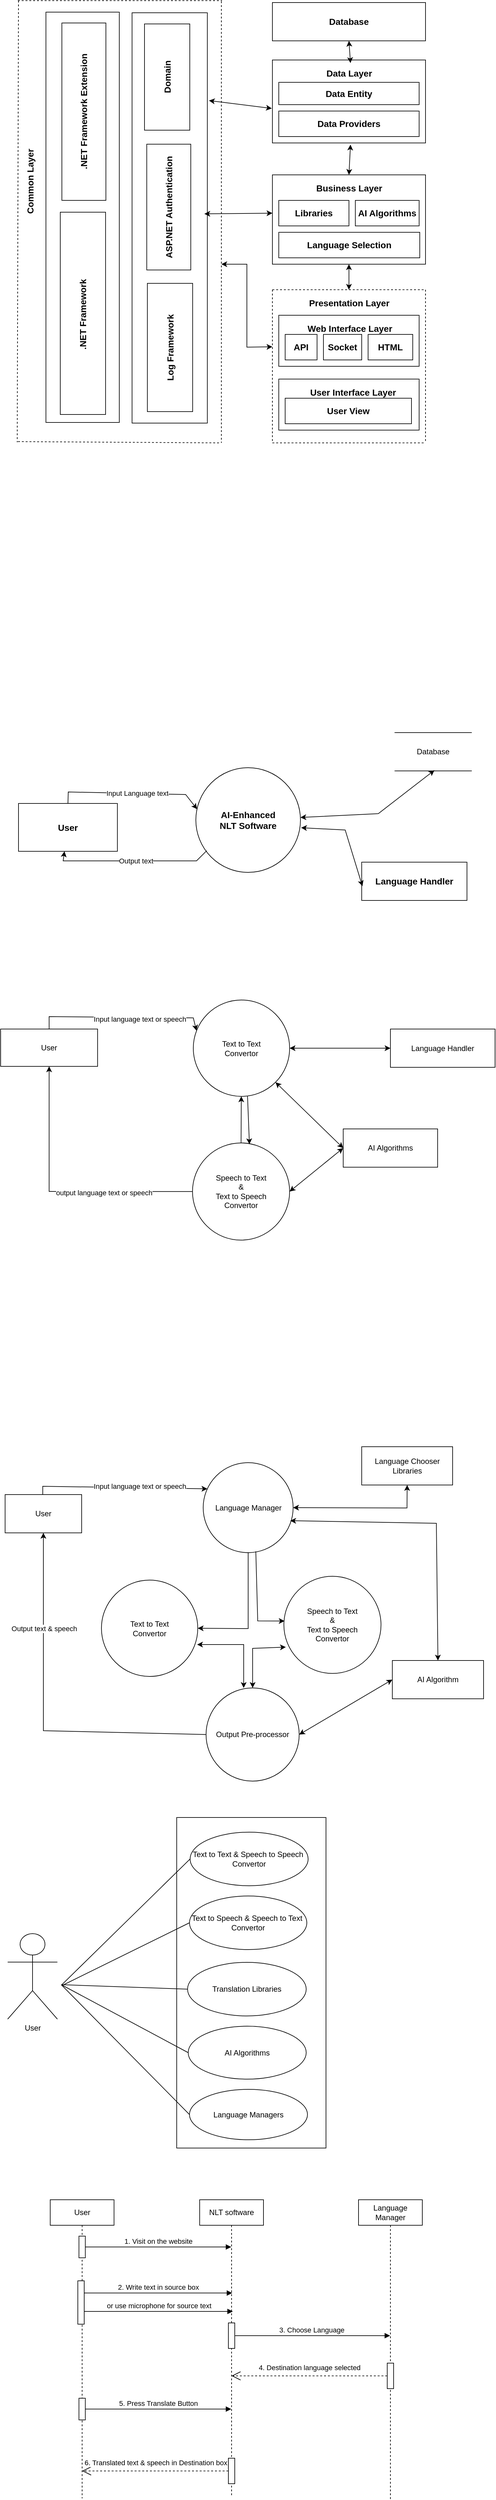 <mxfile version="22.0.6" type="device">
  <diagram id="WWkwiv5zkFnPWgQmeiEf" name="Page-1">
    <mxGraphModel dx="1120" dy="516" grid="0" gridSize="10" guides="1" tooltips="1" connect="1" arrows="1" fold="1" page="1" pageScale="1" pageWidth="827" pageHeight="1169" math="0" shadow="0">
      <root>
        <mxCell id="0" />
        <mxCell id="1" parent="0" />
        <mxCell id="7R4I-3hwvHyRAPs7UWBu-1" value="&lt;b&gt;&lt;font color=&quot;#050505&quot; style=&quot;font-size: 14px;&quot;&gt;Database&lt;/font&gt;&lt;/b&gt;" style="rounded=0;whiteSpace=wrap;html=1;" parent="1" vertex="1">
          <mxGeometry x="440" y="130" width="240" height="60" as="geometry" />
        </mxCell>
        <mxCell id="7R4I-3hwvHyRAPs7UWBu-9" value="" style="verticalLabelPosition=bottom;verticalAlign=top;html=1;shape=mxgraph.basic.rect;fillColor2=none;strokeWidth=1;size=20;indent=5;" parent="1" vertex="1">
          <mxGeometry x="440" y="220" width="240" height="130" as="geometry" />
        </mxCell>
        <mxCell id="7R4I-3hwvHyRAPs7UWBu-10" value="&lt;b&gt;&lt;font color=&quot;#030303&quot; style=&quot;font-size: 14px;&quot;&gt;Data Layer&lt;/font&gt;&lt;/b&gt;" style="text;html=1;align=center;verticalAlign=middle;resizable=0;points=[];autosize=1;strokeColor=none;fillColor=none;" parent="1" vertex="1">
          <mxGeometry x="515" y="226" width="90" height="29" as="geometry" />
        </mxCell>
        <mxCell id="7R4I-3hwvHyRAPs7UWBu-13" value="&lt;b&gt;&lt;font color=&quot;#030303&quot; style=&quot;font-size: 14px;&quot;&gt;Data Entity&lt;/font&gt;&lt;/b&gt;" style="rounded=0;whiteSpace=wrap;html=1;" parent="1" vertex="1">
          <mxGeometry x="450" y="255" width="220" height="35" as="geometry" />
        </mxCell>
        <mxCell id="7R4I-3hwvHyRAPs7UWBu-14" value="&lt;b&gt;&lt;font color=&quot;#030303&quot; style=&quot;font-size: 14px;&quot;&gt;Data Providers&lt;/font&gt;&lt;/b&gt;" style="rounded=0;whiteSpace=wrap;html=1;" parent="1" vertex="1">
          <mxGeometry x="450" y="300" width="220" height="40" as="geometry" />
        </mxCell>
        <mxCell id="7R4I-3hwvHyRAPs7UWBu-15" value="" style="rounded=0;whiteSpace=wrap;html=1;" parent="1" vertex="1">
          <mxGeometry x="440" y="400" width="240" height="140" as="geometry" />
        </mxCell>
        <mxCell id="7R4I-3hwvHyRAPs7UWBu-16" value="&lt;b&gt;&lt;font color=&quot;#050505&quot; style=&quot;font-size: 14px;&quot;&gt;Business Layer&lt;/font&gt;&lt;/b&gt;" style="text;html=1;align=center;verticalAlign=middle;resizable=0;points=[];autosize=1;strokeColor=none;fillColor=none;" parent="1" vertex="1">
          <mxGeometry x="499" y="406" width="122" height="29" as="geometry" />
        </mxCell>
        <mxCell id="7R4I-3hwvHyRAPs7UWBu-17" value="&lt;b&gt;&lt;font color=&quot;#030303&quot; style=&quot;font-size: 14px;&quot;&gt;Libraries&lt;/font&gt;&lt;/b&gt;" style="rounded=0;whiteSpace=wrap;html=1;" parent="1" vertex="1">
          <mxGeometry x="450" y="440" width="110" height="40" as="geometry" />
        </mxCell>
        <mxCell id="7R4I-3hwvHyRAPs7UWBu-18" value="&lt;b&gt;&lt;font color=&quot;#050505&quot; style=&quot;font-size: 14px;&quot;&gt;AI Algorithms&lt;/font&gt;&lt;/b&gt;" style="whiteSpace=wrap;html=1;" parent="1" vertex="1">
          <mxGeometry x="570" y="440" width="100" height="40" as="geometry" />
        </mxCell>
        <mxCell id="7R4I-3hwvHyRAPs7UWBu-19" value="&lt;b&gt;&lt;font color=&quot;#030303&quot; style=&quot;font-size: 14px;&quot;&gt;Language Selection&lt;/font&gt;&lt;/b&gt;" style="rounded=0;whiteSpace=wrap;html=1;" parent="1" vertex="1">
          <mxGeometry x="450" y="490" width="221" height="40" as="geometry" />
        </mxCell>
        <mxCell id="7R4I-3hwvHyRAPs7UWBu-21" value="" style="endArrow=none;dashed=1;html=1;rounded=0;" parent="1" edge="1">
          <mxGeometry width="50" height="50" relative="1" as="geometry">
            <mxPoint x="440" y="580" as="sourcePoint" />
            <mxPoint x="680" y="580" as="targetPoint" />
          </mxGeometry>
        </mxCell>
        <mxCell id="7R4I-3hwvHyRAPs7UWBu-22" value="" style="endArrow=none;dashed=1;html=1;rounded=0;" parent="1" edge="1">
          <mxGeometry width="50" height="50" relative="1" as="geometry">
            <mxPoint x="440" y="820" as="sourcePoint" />
            <mxPoint x="680" y="820" as="targetPoint" />
          </mxGeometry>
        </mxCell>
        <mxCell id="7R4I-3hwvHyRAPs7UWBu-23" value="" style="endArrow=none;dashed=1;html=1;rounded=0;" parent="1" edge="1">
          <mxGeometry width="50" height="50" relative="1" as="geometry">
            <mxPoint x="680" y="580" as="sourcePoint" />
            <mxPoint x="680" y="820" as="targetPoint" />
          </mxGeometry>
        </mxCell>
        <mxCell id="7R4I-3hwvHyRAPs7UWBu-24" value="" style="endArrow=none;dashed=1;html=1;rounded=0;" parent="1" edge="1">
          <mxGeometry width="50" height="50" relative="1" as="geometry">
            <mxPoint x="440" y="580" as="sourcePoint" />
            <mxPoint x="440" y="820" as="targetPoint" />
          </mxGeometry>
        </mxCell>
        <mxCell id="7R4I-3hwvHyRAPs7UWBu-25" value="&lt;b&gt;&lt;font color=&quot;#030303&quot; style=&quot;font-size: 14px;&quot;&gt;Presentation Layer&lt;/font&gt;&lt;/b&gt;" style="text;html=1;align=center;verticalAlign=middle;resizable=0;points=[];autosize=1;strokeColor=none;fillColor=none;" parent="1" vertex="1">
          <mxGeometry x="488" y="586" width="144" height="29" as="geometry" />
        </mxCell>
        <mxCell id="7R4I-3hwvHyRAPs7UWBu-26" value="" style="rounded=0;whiteSpace=wrap;html=1;" parent="1" vertex="1">
          <mxGeometry x="450" y="620" width="220" height="80" as="geometry" />
        </mxCell>
        <mxCell id="7R4I-3hwvHyRAPs7UWBu-27" value="&lt;b&gt;&lt;font color=&quot;#050505&quot; style=&quot;font-size: 14px;&quot;&gt;API&lt;/font&gt;&lt;/b&gt;" style="rounded=0;whiteSpace=wrap;html=1;" parent="1" vertex="1">
          <mxGeometry x="460" y="650" width="50" height="40" as="geometry" />
        </mxCell>
        <mxCell id="7R4I-3hwvHyRAPs7UWBu-28" value="&lt;b&gt;&lt;font color=&quot;#030303&quot; style=&quot;font-size: 14px;&quot;&gt;Socket&lt;/font&gt;&lt;/b&gt;" style="rounded=0;whiteSpace=wrap;html=1;" parent="1" vertex="1">
          <mxGeometry x="520" y="650" width="60" height="40" as="geometry" />
        </mxCell>
        <mxCell id="7R4I-3hwvHyRAPs7UWBu-29" value="&lt;b&gt;&lt;font color=&quot;#030303&quot; style=&quot;font-size: 14px;&quot;&gt;HTML&lt;/font&gt;&lt;/b&gt;" style="rounded=0;whiteSpace=wrap;html=1;" parent="1" vertex="1">
          <mxGeometry x="590" y="650" width="70" height="40" as="geometry" />
        </mxCell>
        <mxCell id="7R4I-3hwvHyRAPs7UWBu-30" value="&lt;b&gt;&lt;font color=&quot;#050505&quot; style=&quot;font-size: 14px;&quot;&gt;Web Interface Layer&lt;/font&gt;&lt;/b&gt;" style="text;html=1;align=center;verticalAlign=middle;resizable=0;points=[];autosize=1;strokeColor=none;fillColor=none;" parent="1" vertex="1">
          <mxGeometry x="485" y="626" width="151" height="29" as="geometry" />
        </mxCell>
        <mxCell id="7R4I-3hwvHyRAPs7UWBu-31" value="" style="rounded=0;whiteSpace=wrap;html=1;" parent="1" vertex="1">
          <mxGeometry x="450" y="720" width="220" height="80" as="geometry" />
        </mxCell>
        <mxCell id="7R4I-3hwvHyRAPs7UWBu-32" value="&lt;b&gt;&lt;font color=&quot;#050505&quot; style=&quot;font-size: 14px;&quot;&gt;User View&lt;/font&gt;&lt;/b&gt;" style="rounded=0;whiteSpace=wrap;html=1;" parent="1" vertex="1">
          <mxGeometry x="460" y="750" width="198" height="40" as="geometry" />
        </mxCell>
        <mxCell id="7R4I-3hwvHyRAPs7UWBu-35" value="&lt;b&gt;&lt;font color=&quot;#050505&quot; style=&quot;font-size: 14px;&quot;&gt;User Interface Layer&lt;/font&gt;&lt;/b&gt;" style="text;html=1;align=center;verticalAlign=middle;resizable=0;points=[];autosize=1;strokeColor=none;fillColor=none;" parent="1" vertex="1">
          <mxGeometry x="489" y="726" width="153" height="29" as="geometry" />
        </mxCell>
        <mxCell id="7R4I-3hwvHyRAPs7UWBu-36" value="" style="endArrow=none;dashed=1;html=1;rounded=0;" parent="1" edge="1">
          <mxGeometry width="50" height="50" relative="1" as="geometry">
            <mxPoint x="42" y="127" as="sourcePoint" />
            <mxPoint x="40" y="819" as="targetPoint" />
          </mxGeometry>
        </mxCell>
        <mxCell id="7R4I-3hwvHyRAPs7UWBu-37" value="" style="endArrow=none;dashed=1;html=1;rounded=0;" parent="1" edge="1">
          <mxGeometry width="50" height="50" relative="1" as="geometry">
            <mxPoint x="360" y="128" as="sourcePoint" />
            <mxPoint x="360" y="820" as="targetPoint" />
          </mxGeometry>
        </mxCell>
        <mxCell id="7R4I-3hwvHyRAPs7UWBu-38" value="" style="endArrow=none;dashed=1;html=1;rounded=0;" parent="1" edge="1">
          <mxGeometry width="50" height="50" relative="1" as="geometry">
            <mxPoint x="41.25" y="818" as="sourcePoint" />
            <mxPoint x="358.25" y="820" as="targetPoint" />
            <Array as="points" />
          </mxGeometry>
        </mxCell>
        <mxCell id="7R4I-3hwvHyRAPs7UWBu-39" value="" style="endArrow=none;dashed=1;html=1;rounded=0;" parent="1" edge="1">
          <mxGeometry width="50" height="50" relative="1" as="geometry">
            <mxPoint x="41" y="127" as="sourcePoint" />
            <mxPoint x="361" y="127" as="targetPoint" />
          </mxGeometry>
        </mxCell>
        <mxCell id="7R4I-3hwvHyRAPs7UWBu-40" value="" style="rounded=0;whiteSpace=wrap;html=1;" parent="1" vertex="1">
          <mxGeometry x="85" y="145" width="115" height="643" as="geometry" />
        </mxCell>
        <mxCell id="7R4I-3hwvHyRAPs7UWBu-41" value="" style="rounded=0;whiteSpace=wrap;html=1;" parent="1" vertex="1">
          <mxGeometry x="220" y="146" width="118" height="643" as="geometry" />
        </mxCell>
        <mxCell id="7R4I-3hwvHyRAPs7UWBu-42" value="&lt;b&gt;&lt;font style=&quot;font-size: 14px;&quot; color=&quot;#030303&quot;&gt;.NET Framework Extension&lt;/font&gt;&lt;/b&gt;" style="rounded=0;whiteSpace=wrap;html=1;rotation=-90;" parent="1" vertex="1">
          <mxGeometry x="5.5" y="266.5" width="278" height="69" as="geometry" />
        </mxCell>
        <mxCell id="7R4I-3hwvHyRAPs7UWBu-43" value="&lt;b&gt;&lt;font color=&quot;#030303&quot; style=&quot;font-size: 14px;&quot;&gt;.NET Framework&amp;nbsp;&lt;/font&gt;&lt;/b&gt;" style="rounded=0;whiteSpace=wrap;html=1;rotation=-90;" parent="1" vertex="1">
          <mxGeometry x="-15.5" y="581.5" width="317" height="71" as="geometry" />
        </mxCell>
        <mxCell id="7R4I-3hwvHyRAPs7UWBu-44" value="&lt;font size=&quot;1&quot; color=&quot;#030303&quot; style=&quot;&quot;&gt;&lt;b style=&quot;font-size: 14px;&quot;&gt;Domain&lt;/b&gt;&lt;/font&gt;" style="rounded=0;whiteSpace=wrap;html=1;rotation=-90;" parent="1" vertex="1">
          <mxGeometry x="191.75" y="211.25" width="166.5" height="71" as="geometry" />
        </mxCell>
        <mxCell id="7R4I-3hwvHyRAPs7UWBu-45" value="&lt;b&gt;&lt;font color=&quot;#050505&quot; style=&quot;font-size: 14px;&quot;&gt;ASP.NET Authentication&lt;/font&gt;&lt;/b&gt;" style="rounded=0;whiteSpace=wrap;html=1;rotation=-90;" parent="1" vertex="1">
          <mxGeometry x="179" y="416" width="197.12" height="69" as="geometry" />
        </mxCell>
        <mxCell id="7R4I-3hwvHyRAPs7UWBu-46" value="&lt;b&gt;&lt;font color=&quot;#030303&quot; style=&quot;font-size: 14px;&quot;&gt;Log Framework&lt;/font&gt;&lt;/b&gt;" style="rounded=0;whiteSpace=wrap;html=1;rotation=-90;" parent="1" vertex="1">
          <mxGeometry x="179" y="635" width="201" height="71" as="geometry" />
        </mxCell>
        <mxCell id="7R4I-3hwvHyRAPs7UWBu-47" value="&lt;b&gt;&lt;font color=&quot;#030303&quot; style=&quot;font-size: 14px;&quot;&gt;Common Layer&lt;/font&gt;&lt;/b&gt;" style="text;html=1;align=center;verticalAlign=middle;resizable=0;points=[];autosize=1;strokeColor=none;fillColor=none;rotation=-90;" parent="1" vertex="1">
          <mxGeometry y="396" width="120" height="29" as="geometry" />
        </mxCell>
        <mxCell id="7R4I-3hwvHyRAPs7UWBu-48" value="" style="endArrow=classic;startArrow=classic;html=1;rounded=0;entryX=-0.004;entryY=0.584;entryDx=0;entryDy=0;entryPerimeter=0;exitX=1.022;exitY=0.214;exitDx=0;exitDy=0;exitPerimeter=0;" parent="1" source="7R4I-3hwvHyRAPs7UWBu-41" target="7R4I-3hwvHyRAPs7UWBu-9" edge="1">
          <mxGeometry width="50" height="50" relative="1" as="geometry">
            <mxPoint x="340" y="420" as="sourcePoint" />
            <mxPoint x="390" y="370" as="targetPoint" />
          </mxGeometry>
        </mxCell>
        <mxCell id="7R4I-3hwvHyRAPs7UWBu-49" value="" style="endArrow=classic;startArrow=classic;html=1;rounded=0;entryX=-0.004;entryY=0.584;entryDx=0;entryDy=0;entryPerimeter=0;exitX=1.022;exitY=0.214;exitDx=0;exitDy=0;exitPerimeter=0;" parent="1" edge="1">
          <mxGeometry width="50" height="50" relative="1" as="geometry">
            <mxPoint x="333.38" y="461.12" as="sourcePoint" />
            <mxPoint x="440.0" y="460" as="targetPoint" />
          </mxGeometry>
        </mxCell>
        <mxCell id="7R4I-3hwvHyRAPs7UWBu-50" value="" style="endArrow=classic;startArrow=classic;html=1;rounded=0;entryX=-0.004;entryY=0.584;entryDx=0;entryDy=0;entryPerimeter=0;" parent="1" edge="1">
          <mxGeometry width="50" height="50" relative="1" as="geometry">
            <mxPoint x="360" y="540" as="sourcePoint" />
            <mxPoint x="440.0" y="669.44" as="targetPoint" />
            <Array as="points">
              <mxPoint x="400" y="540" />
              <mxPoint x="400" y="670" />
            </Array>
          </mxGeometry>
        </mxCell>
        <mxCell id="7R4I-3hwvHyRAPs7UWBu-51" value="" style="endArrow=classic;startArrow=classic;html=1;rounded=0;entryX=0.5;entryY=1;entryDx=0;entryDy=0;" parent="1" target="7R4I-3hwvHyRAPs7UWBu-15" edge="1">
          <mxGeometry width="50" height="50" relative="1" as="geometry">
            <mxPoint x="560" y="580" as="sourcePoint" />
            <mxPoint x="520" y="380" as="targetPoint" />
          </mxGeometry>
        </mxCell>
        <mxCell id="7R4I-3hwvHyRAPs7UWBu-53" value="" style="endArrow=classic;startArrow=classic;html=1;rounded=0;entryX=0.51;entryY=1.02;entryDx=0;entryDy=0;entryPerimeter=0;exitX=0.5;exitY=0;exitDx=0;exitDy=0;" parent="1" source="7R4I-3hwvHyRAPs7UWBu-15" target="7R4I-3hwvHyRAPs7UWBu-9" edge="1">
          <mxGeometry width="50" height="50" relative="1" as="geometry">
            <mxPoint x="470" y="430" as="sourcePoint" />
            <mxPoint x="520" y="380" as="targetPoint" />
          </mxGeometry>
        </mxCell>
        <mxCell id="7R4I-3hwvHyRAPs7UWBu-54" value="" style="endArrow=classic;startArrow=classic;html=1;rounded=0;exitX=0.51;exitY=0.037;exitDx=0;exitDy=0;exitPerimeter=0;entryX=0.5;entryY=1;entryDx=0;entryDy=0;" parent="1" source="7R4I-3hwvHyRAPs7UWBu-9" target="7R4I-3hwvHyRAPs7UWBu-1" edge="1">
          <mxGeometry width="50" height="50" relative="1" as="geometry">
            <mxPoint x="470" y="220" as="sourcePoint" />
            <mxPoint x="520" y="170" as="targetPoint" />
          </mxGeometry>
        </mxCell>
        <mxCell id="H89vQ_oo-xpwXwbJ0EQj-1" value="&lt;b style=&quot;font-size: 14px;&quot;&gt;&lt;font color=&quot;#050505&quot;&gt;AI-Enhanced&lt;br&gt;NLT Software&lt;/font&gt;&lt;/b&gt;" style="ellipse;whiteSpace=wrap;html=1;aspect=fixed;" parent="1" vertex="1">
          <mxGeometry x="320" y="1329" width="164" height="164" as="geometry" />
        </mxCell>
        <mxCell id="H89vQ_oo-xpwXwbJ0EQj-2" value="&lt;b&gt;&lt;font color=&quot;#030303&quot; style=&quot;font-size: 14px;&quot;&gt;User&lt;/font&gt;&lt;/b&gt;" style="rounded=0;whiteSpace=wrap;html=1;" parent="1" vertex="1">
          <mxGeometry x="42" y="1385" width="155" height="75" as="geometry" />
        </mxCell>
        <mxCell id="H89vQ_oo-xpwXwbJ0EQj-3" value="&lt;b&gt;&lt;font color=&quot;#050505&quot; style=&quot;font-size: 14px;&quot;&gt;Language Handler&lt;/font&gt;&lt;/b&gt;" style="rounded=0;whiteSpace=wrap;html=1;" parent="1" vertex="1">
          <mxGeometry x="580" y="1477" width="165" height="60" as="geometry" />
        </mxCell>
        <mxCell id="H89vQ_oo-xpwXwbJ0EQj-5" value="" style="endArrow=classic;html=1;rounded=0;exitX=0.5;exitY=0;exitDx=0;exitDy=0;entryX=0.012;entryY=0.396;entryDx=0;entryDy=0;entryPerimeter=0;" parent="1" source="H89vQ_oo-xpwXwbJ0EQj-2" target="H89vQ_oo-xpwXwbJ0EQj-1" edge="1">
          <mxGeometry width="50" height="50" relative="1" as="geometry">
            <mxPoint x="116" y="1356" as="sourcePoint" />
            <mxPoint x="314" y="1363" as="targetPoint" />
            <Array as="points">
              <mxPoint x="120" y="1367" />
              <mxPoint x="304" y="1371" />
            </Array>
          </mxGeometry>
        </mxCell>
        <mxCell id="H89vQ_oo-xpwXwbJ0EQj-9" value="Input Language text" style="edgeLabel;html=1;align=center;verticalAlign=middle;resizable=0;points=[];" parent="H89vQ_oo-xpwXwbJ0EQj-5" vertex="1" connectable="0">
          <mxGeometry x="0.09" y="1" relative="1" as="geometry">
            <mxPoint as="offset" />
          </mxGeometry>
        </mxCell>
        <mxCell id="H89vQ_oo-xpwXwbJ0EQj-6" value="" style="endArrow=classic;html=1;rounded=0;exitX=0.104;exitY=0.793;exitDx=0;exitDy=0;exitPerimeter=0;entryX=0.465;entryY=1;entryDx=0;entryDy=0;entryPerimeter=0;" parent="1" source="H89vQ_oo-xpwXwbJ0EQj-1" target="H89vQ_oo-xpwXwbJ0EQj-2" edge="1">
          <mxGeometry width="50" height="50" relative="1" as="geometry">
            <mxPoint x="398" y="1443" as="sourcePoint" />
            <mxPoint x="115" y="1490" as="targetPoint" />
            <Array as="points">
              <mxPoint x="321" y="1475" />
              <mxPoint x="112" y="1475" />
            </Array>
          </mxGeometry>
        </mxCell>
        <mxCell id="H89vQ_oo-xpwXwbJ0EQj-10" value="Output text" style="edgeLabel;html=1;align=center;verticalAlign=middle;resizable=0;points=[];" parent="H89vQ_oo-xpwXwbJ0EQj-6" vertex="1" connectable="0">
          <mxGeometry x="-0.047" relative="1" as="geometry">
            <mxPoint as="offset" />
          </mxGeometry>
        </mxCell>
        <mxCell id="H89vQ_oo-xpwXwbJ0EQj-7" value="" style="endArrow=classic;startArrow=classic;html=1;rounded=0;entryX=0;entryY=0.5;entryDx=0;entryDy=0;" parent="1" edge="1">
          <mxGeometry width="50" height="50" relative="1" as="geometry">
            <mxPoint x="484.995" y="1422.998" as="sourcePoint" />
            <mxPoint x="581.11" y="1514.66" as="targetPoint" />
            <Array as="points">
              <mxPoint x="554.11" y="1426.66" />
            </Array>
          </mxGeometry>
        </mxCell>
        <mxCell id="H89vQ_oo-xpwXwbJ0EQj-8" value="" style="endArrow=classic;startArrow=classic;html=1;rounded=0;entryX=0.5;entryY=1;entryDx=0;entryDy=0;" parent="1" source="H89vQ_oo-xpwXwbJ0EQj-1" edge="1">
          <mxGeometry width="50" height="50" relative="1" as="geometry">
            <mxPoint x="398" y="1443" as="sourcePoint" />
            <mxPoint x="694" y="1333" as="targetPoint" />
            <Array as="points">
              <mxPoint x="606" y="1401" />
            </Array>
          </mxGeometry>
        </mxCell>
        <mxCell id="H89vQ_oo-xpwXwbJ0EQj-11" value="Text to Text&lt;br&gt;Convertor" style="ellipse;whiteSpace=wrap;html=1;aspect=fixed;" parent="1" vertex="1">
          <mxGeometry x="316" y="1693" width="151" height="151" as="geometry" />
        </mxCell>
        <mxCell id="H89vQ_oo-xpwXwbJ0EQj-12" value="Speech to Text&lt;br&gt;&amp;amp;&lt;br&gt;Text to Speech&lt;br&gt;Convertor" style="ellipse;whiteSpace=wrap;html=1;aspect=fixed;" parent="1" vertex="1">
          <mxGeometry x="314.75" y="1917" width="152.25" height="152.25" as="geometry" />
        </mxCell>
        <mxCell id="H89vQ_oo-xpwXwbJ0EQj-13" value="User" style="rounded=0;whiteSpace=wrap;html=1;" parent="1" vertex="1">
          <mxGeometry x="14" y="1738.5" width="152" height="58.5" as="geometry" />
        </mxCell>
        <mxCell id="H89vQ_oo-xpwXwbJ0EQj-14" value="Language Handler" style="rounded=0;whiteSpace=wrap;html=1;" parent="1" vertex="1">
          <mxGeometry x="625" y="1738.5" width="164" height="60" as="geometry" />
        </mxCell>
        <mxCell id="H89vQ_oo-xpwXwbJ0EQj-15" value="AI Algorithms" style="rounded=0;whiteSpace=wrap;html=1;" parent="1" vertex="1">
          <mxGeometry x="551" y="1895" width="148" height="60" as="geometry" />
        </mxCell>
        <mxCell id="H89vQ_oo-xpwXwbJ0EQj-16" value="" style="endArrow=classic;html=1;rounded=0;entryX=0.033;entryY=0.318;entryDx=0;entryDy=0;entryPerimeter=0;exitX=0.5;exitY=0;exitDx=0;exitDy=0;" parent="1" source="H89vQ_oo-xpwXwbJ0EQj-13" target="H89vQ_oo-xpwXwbJ0EQj-11" edge="1">
          <mxGeometry width="50" height="50" relative="1" as="geometry">
            <mxPoint x="398" y="1954" as="sourcePoint" />
            <mxPoint x="448" y="1904" as="targetPoint" />
            <Array as="points">
              <mxPoint x="90" y="1719" />
              <mxPoint x="316" y="1721" />
            </Array>
          </mxGeometry>
        </mxCell>
        <mxCell id="H89vQ_oo-xpwXwbJ0EQj-25" value="Input language text or speech" style="edgeLabel;html=1;align=center;verticalAlign=middle;resizable=0;points=[];" parent="H89vQ_oo-xpwXwbJ0EQj-16" vertex="1" connectable="0">
          <mxGeometry x="0.214" y="-2" relative="1" as="geometry">
            <mxPoint as="offset" />
          </mxGeometry>
        </mxCell>
        <mxCell id="H89vQ_oo-xpwXwbJ0EQj-17" value="" style="endArrow=classic;html=1;rounded=0;entryX=0.5;entryY=1;entryDx=0;entryDy=0;exitX=0;exitY=0.5;exitDx=0;exitDy=0;" parent="1" source="H89vQ_oo-xpwXwbJ0EQj-12" target="H89vQ_oo-xpwXwbJ0EQj-13" edge="1">
          <mxGeometry width="50" height="50" relative="1" as="geometry">
            <mxPoint x="398" y="1954" as="sourcePoint" />
            <mxPoint x="448" y="1904" as="targetPoint" />
            <Array as="points">
              <mxPoint x="90" y="1993" />
            </Array>
          </mxGeometry>
        </mxCell>
        <mxCell id="H89vQ_oo-xpwXwbJ0EQj-26" value="output language text or speech" style="edgeLabel;html=1;align=center;verticalAlign=middle;resizable=0;points=[];" parent="H89vQ_oo-xpwXwbJ0EQj-17" vertex="1" connectable="0">
          <mxGeometry x="-0.341" y="2" relative="1" as="geometry">
            <mxPoint as="offset" />
          </mxGeometry>
        </mxCell>
        <mxCell id="H89vQ_oo-xpwXwbJ0EQj-18" value="" style="endArrow=classic;startArrow=classic;html=1;rounded=0;entryX=0;entryY=0.5;entryDx=0;entryDy=0;exitX=1;exitY=0.5;exitDx=0;exitDy=0;" parent="1" source="H89vQ_oo-xpwXwbJ0EQj-11" target="H89vQ_oo-xpwXwbJ0EQj-14" edge="1">
          <mxGeometry width="50" height="50" relative="1" as="geometry">
            <mxPoint x="398" y="1954" as="sourcePoint" />
            <mxPoint x="448" y="1904" as="targetPoint" />
          </mxGeometry>
        </mxCell>
        <mxCell id="H89vQ_oo-xpwXwbJ0EQj-20" value="" style="endArrow=classic;html=1;rounded=0;exitX=0.5;exitY=0;exitDx=0;exitDy=0;" parent="1" source="H89vQ_oo-xpwXwbJ0EQj-12" target="H89vQ_oo-xpwXwbJ0EQj-11" edge="1">
          <mxGeometry width="50" height="50" relative="1" as="geometry">
            <mxPoint x="398" y="1954" as="sourcePoint" />
            <mxPoint x="448" y="1904" as="targetPoint" />
          </mxGeometry>
        </mxCell>
        <mxCell id="H89vQ_oo-xpwXwbJ0EQj-21" value="" style="endArrow=classic;html=1;rounded=0;exitX=0.563;exitY=1;exitDx=0;exitDy=0;exitPerimeter=0;entryX=0.586;entryY=0.013;entryDx=0;entryDy=0;entryPerimeter=0;" parent="1" source="H89vQ_oo-xpwXwbJ0EQj-11" target="H89vQ_oo-xpwXwbJ0EQj-12" edge="1">
          <mxGeometry width="50" height="50" relative="1" as="geometry">
            <mxPoint x="398" y="1954" as="sourcePoint" />
            <mxPoint x="448" y="1904" as="targetPoint" />
          </mxGeometry>
        </mxCell>
        <mxCell id="H89vQ_oo-xpwXwbJ0EQj-23" value="" style="endArrow=classic;startArrow=classic;html=1;rounded=0;entryX=0;entryY=0.5;entryDx=0;entryDy=0;exitX=1;exitY=1;exitDx=0;exitDy=0;" parent="1" source="H89vQ_oo-xpwXwbJ0EQj-11" target="H89vQ_oo-xpwXwbJ0EQj-15" edge="1">
          <mxGeometry width="50" height="50" relative="1" as="geometry">
            <mxPoint x="398" y="1954" as="sourcePoint" />
            <mxPoint x="448" y="1904" as="targetPoint" />
          </mxGeometry>
        </mxCell>
        <mxCell id="H89vQ_oo-xpwXwbJ0EQj-24" value="" style="endArrow=classic;startArrow=classic;html=1;rounded=0;exitX=1;exitY=0.5;exitDx=0;exitDy=0;" parent="1" source="H89vQ_oo-xpwXwbJ0EQj-12" edge="1">
          <mxGeometry width="50" height="50" relative="1" as="geometry">
            <mxPoint x="398" y="1954" as="sourcePoint" />
            <mxPoint x="551" y="1925" as="targetPoint" />
          </mxGeometry>
        </mxCell>
        <mxCell id="H89vQ_oo-xpwXwbJ0EQj-27" value="Database" style="shape=partialRectangle;whiteSpace=wrap;html=1;left=0;right=0;fillColor=none;" parent="1" vertex="1">
          <mxGeometry x="632" y="1274" width="120" height="60" as="geometry" />
        </mxCell>
        <mxCell id="H89vQ_oo-xpwXwbJ0EQj-31" value="Speech to Text&lt;br&gt;&amp;amp;&lt;br&gt;Text to Speech&lt;br&gt;Convertor" style="ellipse;whiteSpace=wrap;html=1;aspect=fixed;" parent="1" vertex="1">
          <mxGeometry x="458" y="2596" width="152.25" height="152.25" as="geometry" />
        </mxCell>
        <mxCell id="H89vQ_oo-xpwXwbJ0EQj-32" value="Text to Text&lt;br&gt;Convertor" style="ellipse;whiteSpace=wrap;html=1;aspect=fixed;" parent="1" vertex="1">
          <mxGeometry x="172" y="2602" width="151" height="151" as="geometry" />
        </mxCell>
        <mxCell id="H89vQ_oo-xpwXwbJ0EQj-33" value="User" style="rounded=0;whiteSpace=wrap;html=1;" parent="1" vertex="1">
          <mxGeometry x="21" y="2468" width="120" height="60" as="geometry" />
        </mxCell>
        <mxCell id="H89vQ_oo-xpwXwbJ0EQj-36" value="Language Manager" style="ellipse;whiteSpace=wrap;html=1;aspect=fixed;" parent="1" vertex="1">
          <mxGeometry x="331.5" y="2418" width="141" height="141" as="geometry" />
        </mxCell>
        <mxCell id="H89vQ_oo-xpwXwbJ0EQj-37" value="Language Chooser&lt;br&gt;Libraries" style="rounded=0;whiteSpace=wrap;html=1;" parent="1" vertex="1">
          <mxGeometry x="580" y="2393" width="142.5" height="60" as="geometry" />
        </mxCell>
        <mxCell id="H89vQ_oo-xpwXwbJ0EQj-38" value="AI Algorithm" style="rounded=0;whiteSpace=wrap;html=1;" parent="1" vertex="1">
          <mxGeometry x="628" y="2728" width="143" height="60" as="geometry" />
        </mxCell>
        <mxCell id="H89vQ_oo-xpwXwbJ0EQj-39" value="" style="endArrow=classic;html=1;rounded=0;entryX=0.053;entryY=0.291;entryDx=0;entryDy=0;entryPerimeter=0;exitX=0.5;exitY=0;exitDx=0;exitDy=0;" parent="1" edge="1">
          <mxGeometry width="50" height="50" relative="1" as="geometry">
            <mxPoint x="80.03" y="2468" as="sourcePoint" />
            <mxPoint x="338.003" y="2459.031" as="targetPoint" />
            <Array as="points">
              <mxPoint x="80.03" y="2455" />
            </Array>
          </mxGeometry>
        </mxCell>
        <mxCell id="H89vQ_oo-xpwXwbJ0EQj-48" value="Input language text or speech" style="edgeLabel;html=1;align=center;verticalAlign=middle;resizable=0;points=[];" parent="H89vQ_oo-xpwXwbJ0EQj-39" vertex="1" connectable="0">
          <mxGeometry x="0.217" y="3" relative="1" as="geometry">
            <mxPoint as="offset" />
          </mxGeometry>
        </mxCell>
        <mxCell id="H89vQ_oo-xpwXwbJ0EQj-40" value="" style="endArrow=classic;startArrow=classic;html=1;rounded=0;entryX=0.5;entryY=0;entryDx=0;entryDy=0;exitX=0.968;exitY=0.645;exitDx=0;exitDy=0;exitPerimeter=0;" parent="1" source="H89vQ_oo-xpwXwbJ0EQj-36" target="H89vQ_oo-xpwXwbJ0EQj-38" edge="1">
          <mxGeometry width="50" height="50" relative="1" as="geometry">
            <mxPoint x="398" y="2664" as="sourcePoint" />
            <mxPoint x="448" y="2614" as="targetPoint" />
            <Array as="points">
              <mxPoint x="697" y="2513" />
            </Array>
          </mxGeometry>
        </mxCell>
        <mxCell id="H89vQ_oo-xpwXwbJ0EQj-41" value="" style="endArrow=classic;startArrow=classic;html=1;rounded=0;entryX=0.5;entryY=1;entryDx=0;entryDy=0;exitX=1;exitY=0.5;exitDx=0;exitDy=0;" parent="1" source="H89vQ_oo-xpwXwbJ0EQj-36" target="H89vQ_oo-xpwXwbJ0EQj-37" edge="1">
          <mxGeometry width="50" height="50" relative="1" as="geometry">
            <mxPoint x="476" y="2481" as="sourcePoint" />
            <mxPoint x="448" y="2614" as="targetPoint" />
            <Array as="points">
              <mxPoint x="651" y="2489" />
            </Array>
          </mxGeometry>
        </mxCell>
        <mxCell id="H89vQ_oo-xpwXwbJ0EQj-42" value="" style="endArrow=classic;html=1;rounded=0;entryX=0.007;entryY=0.461;entryDx=0;entryDy=0;entryPerimeter=0;exitX=0.585;exitY=0.986;exitDx=0;exitDy=0;exitPerimeter=0;" parent="1" source="H89vQ_oo-xpwXwbJ0EQj-36" target="H89vQ_oo-xpwXwbJ0EQj-31" edge="1">
          <mxGeometry width="50" height="50" relative="1" as="geometry">
            <mxPoint x="398" y="2664" as="sourcePoint" />
            <mxPoint x="448" y="2614" as="targetPoint" />
            <Array as="points">
              <mxPoint x="417" y="2666" />
            </Array>
          </mxGeometry>
        </mxCell>
        <mxCell id="H89vQ_oo-xpwXwbJ0EQj-43" value="" style="endArrow=classic;html=1;rounded=0;entryX=1;entryY=0.5;entryDx=0;entryDy=0;exitX=0.5;exitY=1;exitDx=0;exitDy=0;" parent="1" source="H89vQ_oo-xpwXwbJ0EQj-36" target="H89vQ_oo-xpwXwbJ0EQj-32" edge="1">
          <mxGeometry width="50" height="50" relative="1" as="geometry">
            <mxPoint x="398" y="2664" as="sourcePoint" />
            <mxPoint x="448" y="2614" as="targetPoint" />
            <Array as="points">
              <mxPoint x="402" y="2678" />
            </Array>
          </mxGeometry>
        </mxCell>
        <mxCell id="H89vQ_oo-xpwXwbJ0EQj-44" value="" style="endArrow=classic;html=1;rounded=0;entryX=0.5;entryY=1;entryDx=0;entryDy=0;exitX=0;exitY=0.5;exitDx=0;exitDy=0;" parent="1" source="H89vQ_oo-xpwXwbJ0EQj-49" target="H89vQ_oo-xpwXwbJ0EQj-33" edge="1">
          <mxGeometry width="50" height="50" relative="1" as="geometry">
            <mxPoint x="146" y="2757" as="sourcePoint" />
            <mxPoint x="448" y="2614" as="targetPoint" />
            <Array as="points">
              <mxPoint x="81" y="2838" />
            </Array>
          </mxGeometry>
        </mxCell>
        <mxCell id="H89vQ_oo-xpwXwbJ0EQj-47" value="Output text &amp;amp; speech" style="edgeLabel;html=1;align=center;verticalAlign=middle;resizable=0;points=[];" parent="H89vQ_oo-xpwXwbJ0EQj-44" vertex="1" connectable="0">
          <mxGeometry x="0.468" y="-1" relative="1" as="geometry">
            <mxPoint as="offset" />
          </mxGeometry>
        </mxCell>
        <mxCell id="H89vQ_oo-xpwXwbJ0EQj-49" value="Output Pre-processor" style="ellipse;whiteSpace=wrap;html=1;aspect=fixed;" parent="1" vertex="1">
          <mxGeometry x="336" y="2771" width="146" height="146" as="geometry" />
        </mxCell>
        <mxCell id="H89vQ_oo-xpwXwbJ0EQj-50" value="" style="endArrow=classic;startArrow=classic;html=1;rounded=0;exitX=0.5;exitY=0;exitDx=0;exitDy=0;entryX=0.02;entryY=0.729;entryDx=0;entryDy=0;entryPerimeter=0;" parent="1" source="H89vQ_oo-xpwXwbJ0EQj-49" target="H89vQ_oo-xpwXwbJ0EQj-31" edge="1">
          <mxGeometry width="50" height="50" relative="1" as="geometry">
            <mxPoint x="398" y="2764" as="sourcePoint" />
            <mxPoint x="448" y="2714" as="targetPoint" />
            <Array as="points">
              <mxPoint x="409" y="2709" />
            </Array>
          </mxGeometry>
        </mxCell>
        <mxCell id="H89vQ_oo-xpwXwbJ0EQj-51" value="" style="endArrow=classic;startArrow=classic;html=1;rounded=0;entryX=0.993;entryY=0.669;entryDx=0;entryDy=0;entryPerimeter=0;exitX=0.404;exitY=0;exitDx=0;exitDy=0;exitPerimeter=0;" parent="1" source="H89vQ_oo-xpwXwbJ0EQj-49" target="H89vQ_oo-xpwXwbJ0EQj-32" edge="1">
          <mxGeometry width="50" height="50" relative="1" as="geometry">
            <mxPoint x="398" y="2764" as="sourcePoint" />
            <mxPoint x="448" y="2714" as="targetPoint" />
            <Array as="points">
              <mxPoint x="395" y="2703" />
            </Array>
          </mxGeometry>
        </mxCell>
        <mxCell id="H89vQ_oo-xpwXwbJ0EQj-52" value="" style="endArrow=classic;startArrow=classic;html=1;rounded=0;entryX=0;entryY=0.5;entryDx=0;entryDy=0;exitX=1;exitY=0.5;exitDx=0;exitDy=0;" parent="1" source="H89vQ_oo-xpwXwbJ0EQj-49" target="H89vQ_oo-xpwXwbJ0EQj-38" edge="1">
          <mxGeometry width="50" height="50" relative="1" as="geometry">
            <mxPoint x="398" y="2803" as="sourcePoint" />
            <mxPoint x="448" y="2753" as="targetPoint" />
            <Array as="points" />
          </mxGeometry>
        </mxCell>
        <mxCell id="H89vQ_oo-xpwXwbJ0EQj-53" value="" style="rounded=0;whiteSpace=wrap;html=1;" parent="1" vertex="1">
          <mxGeometry x="290" y="2974" width="234" height="518" as="geometry" />
        </mxCell>
        <mxCell id="H89vQ_oo-xpwXwbJ0EQj-54" value="Text to Text &amp;amp; Speech to Speech&amp;nbsp;&lt;br&gt;Convertor" style="ellipse;whiteSpace=wrap;html=1;" parent="1" vertex="1">
          <mxGeometry x="311" y="2997" width="185" height="84" as="geometry" />
        </mxCell>
        <mxCell id="H89vQ_oo-xpwXwbJ0EQj-55" value="Text to Speech &amp;amp; Speech to Text&amp;nbsp;&lt;br&gt;Convertor" style="ellipse;whiteSpace=wrap;html=1;" parent="1" vertex="1">
          <mxGeometry x="310" y="3097" width="184" height="84" as="geometry" />
        </mxCell>
        <mxCell id="H89vQ_oo-xpwXwbJ0EQj-56" value="Translation Libraries" style="ellipse;whiteSpace=wrap;html=1;" parent="1" vertex="1">
          <mxGeometry x="307" y="3201" width="186" height="84" as="geometry" />
        </mxCell>
        <mxCell id="H89vQ_oo-xpwXwbJ0EQj-57" value="AI Algorithms" style="ellipse;whiteSpace=wrap;html=1;" parent="1" vertex="1">
          <mxGeometry x="308" y="3301" width="185" height="83" as="geometry" />
        </mxCell>
        <mxCell id="H89vQ_oo-xpwXwbJ0EQj-58" value="User" style="shape=umlActor;verticalLabelPosition=bottom;verticalAlign=top;html=1;outlineConnect=0;" parent="1" vertex="1">
          <mxGeometry x="25" y="3156" width="78" height="134" as="geometry" />
        </mxCell>
        <mxCell id="H89vQ_oo-xpwXwbJ0EQj-59" value="Language Managers" style="ellipse;whiteSpace=wrap;html=1;" parent="1" vertex="1">
          <mxGeometry x="310" y="3400" width="185" height="79" as="geometry" />
        </mxCell>
        <mxCell id="H89vQ_oo-xpwXwbJ0EQj-60" value="" style="endArrow=none;html=1;rounded=0;entryX=0;entryY=0.5;entryDx=0;entryDy=0;" parent="1" target="H89vQ_oo-xpwXwbJ0EQj-54" edge="1">
          <mxGeometry width="50" height="50" relative="1" as="geometry">
            <mxPoint x="109" y="3237" as="sourcePoint" />
            <mxPoint x="568" y="3219" as="targetPoint" />
          </mxGeometry>
        </mxCell>
        <mxCell id="H89vQ_oo-xpwXwbJ0EQj-61" value="" style="endArrow=none;html=1;rounded=0;entryX=0;entryY=0.5;entryDx=0;entryDy=0;" parent="1" target="H89vQ_oo-xpwXwbJ0EQj-55" edge="1">
          <mxGeometry width="50" height="50" relative="1" as="geometry">
            <mxPoint x="111" y="3237" as="sourcePoint" />
            <mxPoint x="321" y="3049" as="targetPoint" />
          </mxGeometry>
        </mxCell>
        <mxCell id="H89vQ_oo-xpwXwbJ0EQj-62" value="" style="endArrow=none;html=1;rounded=0;entryX=0;entryY=0.5;entryDx=0;entryDy=0;" parent="1" target="H89vQ_oo-xpwXwbJ0EQj-56" edge="1">
          <mxGeometry width="50" height="50" relative="1" as="geometry">
            <mxPoint x="110" y="3236" as="sourcePoint" />
            <mxPoint x="568" y="3219" as="targetPoint" />
          </mxGeometry>
        </mxCell>
        <mxCell id="H89vQ_oo-xpwXwbJ0EQj-63" value="" style="endArrow=none;html=1;rounded=0;exitX=0;exitY=0.5;exitDx=0;exitDy=0;" parent="1" source="H89vQ_oo-xpwXwbJ0EQj-57" edge="1">
          <mxGeometry width="50" height="50" relative="1" as="geometry">
            <mxPoint x="518" y="3269" as="sourcePoint" />
            <mxPoint x="109" y="3236" as="targetPoint" />
          </mxGeometry>
        </mxCell>
        <mxCell id="H89vQ_oo-xpwXwbJ0EQj-64" value="" style="endArrow=none;html=1;rounded=0;exitX=0;exitY=0.5;exitDx=0;exitDy=0;" parent="1" source="H89vQ_oo-xpwXwbJ0EQj-59" edge="1">
          <mxGeometry width="50" height="50" relative="1" as="geometry">
            <mxPoint x="518" y="3269" as="sourcePoint" />
            <mxPoint x="110" y="3237" as="targetPoint" />
          </mxGeometry>
        </mxCell>
        <mxCell id="Y5DNot4LS-l-kSwtIlQf-2" value="User" style="shape=umlLifeline;perimeter=lifelinePerimeter;whiteSpace=wrap;html=1;container=1;dropTarget=0;collapsible=0;recursiveResize=0;outlineConnect=0;portConstraint=eastwest;newEdgeStyle={&quot;curved&quot;:0,&quot;rounded&quot;:0};" vertex="1" parent="1">
          <mxGeometry x="91.75" y="3573" width="100" height="468" as="geometry" />
        </mxCell>
        <mxCell id="Y5DNot4LS-l-kSwtIlQf-5" value="" style="html=1;points=[[0,0,0,0,5],[0,1,0,0,-5],[1,0,0,0,5],[1,1,0,0,-5]];perimeter=orthogonalPerimeter;outlineConnect=0;targetShapes=umlLifeline;portConstraint=eastwest;newEdgeStyle={&quot;curved&quot;:0,&quot;rounded&quot;:0};" vertex="1" parent="Y5DNot4LS-l-kSwtIlQf-2">
          <mxGeometry x="45" y="57" width="10" height="34" as="geometry" />
        </mxCell>
        <mxCell id="Y5DNot4LS-l-kSwtIlQf-8" value="" style="html=1;points=[[0,0,0,0,5],[0,1,0,0,-5],[1,0,0,0,5],[1,1,0,0,-5]];perimeter=orthogonalPerimeter;outlineConnect=0;targetShapes=umlLifeline;portConstraint=eastwest;newEdgeStyle={&quot;curved&quot;:0,&quot;rounded&quot;:0};" vertex="1" parent="Y5DNot4LS-l-kSwtIlQf-2">
          <mxGeometry x="43.25" y="127" width="10" height="68" as="geometry" />
        </mxCell>
        <mxCell id="Y5DNot4LS-l-kSwtIlQf-14" value="" style="html=1;points=[[0,0,0,0,5],[0,1,0,0,-5],[1,0,0,0,5],[1,1,0,0,-5]];perimeter=orthogonalPerimeter;outlineConnect=0;targetShapes=umlLifeline;portConstraint=eastwest;newEdgeStyle={&quot;curved&quot;:0,&quot;rounded&quot;:0};" vertex="1" parent="Y5DNot4LS-l-kSwtIlQf-2">
          <mxGeometry x="45" y="311" width="10" height="34" as="geometry" />
        </mxCell>
        <mxCell id="Y5DNot4LS-l-kSwtIlQf-3" value="NLT software" style="shape=umlLifeline;perimeter=lifelinePerimeter;whiteSpace=wrap;html=1;container=1;dropTarget=0;collapsible=0;recursiveResize=0;outlineConnect=0;portConstraint=eastwest;newEdgeStyle={&quot;curved&quot;:0,&quot;rounded&quot;:0};" vertex="1" parent="1">
          <mxGeometry x="326" y="3573" width="100" height="464" as="geometry" />
        </mxCell>
        <mxCell id="Y5DNot4LS-l-kSwtIlQf-10" value="" style="html=1;points=[[0,0,0,0,5],[0,1,0,0,-5],[1,0,0,0,5],[1,1,0,0,-5]];perimeter=orthogonalPerimeter;outlineConnect=0;targetShapes=umlLifeline;portConstraint=eastwest;newEdgeStyle={&quot;curved&quot;:0,&quot;rounded&quot;:0};" vertex="1" parent="Y5DNot4LS-l-kSwtIlQf-3">
          <mxGeometry x="45" y="193" width="10" height="40" as="geometry" />
        </mxCell>
        <mxCell id="Y5DNot4LS-l-kSwtIlQf-17" value="" style="html=1;points=[[0,0,0,0,5],[0,1,0,0,-5],[1,0,0,0,5],[1,1,0,0,-5]];perimeter=orthogonalPerimeter;outlineConnect=0;targetShapes=umlLifeline;portConstraint=eastwest;newEdgeStyle={&quot;curved&quot;:0,&quot;rounded&quot;:0};" vertex="1" parent="Y5DNot4LS-l-kSwtIlQf-3">
          <mxGeometry x="45" y="405" width="10" height="40" as="geometry" />
        </mxCell>
        <mxCell id="Y5DNot4LS-l-kSwtIlQf-4" value="Language Manager" style="shape=umlLifeline;perimeter=lifelinePerimeter;whiteSpace=wrap;html=1;container=1;dropTarget=0;collapsible=0;recursiveResize=0;outlineConnect=0;portConstraint=eastwest;newEdgeStyle={&quot;curved&quot;:0,&quot;rounded&quot;:0};" vertex="1" parent="1">
          <mxGeometry x="575" y="3573" width="100" height="469" as="geometry" />
        </mxCell>
        <mxCell id="Y5DNot4LS-l-kSwtIlQf-13" value="" style="html=1;points=[[0,0,0,0,5],[0,1,0,0,-5],[1,0,0,0,5],[1,1,0,0,-5]];perimeter=orthogonalPerimeter;outlineConnect=0;targetShapes=umlLifeline;portConstraint=eastwest;newEdgeStyle={&quot;curved&quot;:0,&quot;rounded&quot;:0};" vertex="1" parent="Y5DNot4LS-l-kSwtIlQf-4">
          <mxGeometry x="45" y="256" width="10" height="40" as="geometry" />
        </mxCell>
        <mxCell id="Y5DNot4LS-l-kSwtIlQf-7" value="1. Visit on the website" style="html=1;verticalAlign=bottom;endArrow=block;curved=0;rounded=0;" edge="1" parent="1" source="Y5DNot4LS-l-kSwtIlQf-5" target="Y5DNot4LS-l-kSwtIlQf-3">
          <mxGeometry width="80" relative="1" as="geometry">
            <mxPoint x="214" y="3651" as="sourcePoint" />
            <mxPoint x="452" y="3677" as="targetPoint" />
          </mxGeometry>
        </mxCell>
        <mxCell id="Y5DNot4LS-l-kSwtIlQf-9" value="2. Write text in source box" style="html=1;verticalAlign=bottom;endArrow=block;curved=0;rounded=0;entryX=0.51;entryY=0.315;entryDx=0;entryDy=0;entryPerimeter=0;" edge="1" parent="1" source="Y5DNot4LS-l-kSwtIlQf-8" target="Y5DNot4LS-l-kSwtIlQf-3">
          <mxGeometry width="80" relative="1" as="geometry">
            <mxPoint x="169" y="3719" as="sourcePoint" />
            <mxPoint x="350" y="3719" as="targetPoint" />
          </mxGeometry>
        </mxCell>
        <mxCell id="Y5DNot4LS-l-kSwtIlQf-11" value="3. Choose Language&amp;nbsp;" style="html=1;verticalAlign=bottom;endArrow=block;curved=0;rounded=0;" edge="1" parent="1" source="Y5DNot4LS-l-kSwtIlQf-10" target="Y5DNot4LS-l-kSwtIlQf-4">
          <mxGeometry width="80" relative="1" as="geometry">
            <mxPoint x="396" y="3697" as="sourcePoint" />
            <mxPoint x="625" y="3697" as="targetPoint" />
          </mxGeometry>
        </mxCell>
        <mxCell id="Y5DNot4LS-l-kSwtIlQf-12" value="4. Destination language selected" style="endArrow=open;endSize=12;dashed=1;html=1;rounded=0;" edge="1" parent="1" source="Y5DNot4LS-l-kSwtIlQf-13" target="Y5DNot4LS-l-kSwtIlQf-3">
          <mxGeometry x="-0.002" y="-13" width="160" relative="1" as="geometry">
            <mxPoint x="555" y="3740" as="sourcePoint" />
            <mxPoint x="415" y="3735" as="targetPoint" />
            <mxPoint as="offset" />
          </mxGeometry>
        </mxCell>
        <mxCell id="Y5DNot4LS-l-kSwtIlQf-15" value="5. Press Translate Button" style="html=1;verticalAlign=bottom;endArrow=block;curved=0;rounded=0;" edge="1" parent="1" source="Y5DNot4LS-l-kSwtIlQf-14" target="Y5DNot4LS-l-kSwtIlQf-3">
          <mxGeometry width="80" relative="1" as="geometry">
            <mxPoint x="169" y="3905" as="sourcePoint" />
            <mxPoint x="400" y="3905" as="targetPoint" />
          </mxGeometry>
        </mxCell>
        <mxCell id="Y5DNot4LS-l-kSwtIlQf-16" value="or use microphone for source text" style="html=1;verticalAlign=bottom;endArrow=block;curved=0;rounded=0;" edge="1" parent="1" source="Y5DNot4LS-l-kSwtIlQf-8">
          <mxGeometry width="80" relative="1" as="geometry">
            <mxPoint x="161" y="3750" as="sourcePoint" />
            <mxPoint x="378" y="3748" as="targetPoint" />
          </mxGeometry>
        </mxCell>
        <mxCell id="Y5DNot4LS-l-kSwtIlQf-18" value="6. Translated text &amp;amp; speech in Destination box" style="endArrow=open;endSize=12;dashed=1;html=1;rounded=0;" edge="1" parent="1" source="Y5DNot4LS-l-kSwtIlQf-17" target="Y5DNot4LS-l-kSwtIlQf-2">
          <mxGeometry x="-0.002" y="-13" width="160" relative="1" as="geometry">
            <mxPoint x="336" y="3973" as="sourcePoint" />
            <mxPoint x="102" y="3971" as="targetPoint" />
            <mxPoint as="offset" />
          </mxGeometry>
        </mxCell>
      </root>
    </mxGraphModel>
  </diagram>
</mxfile>
